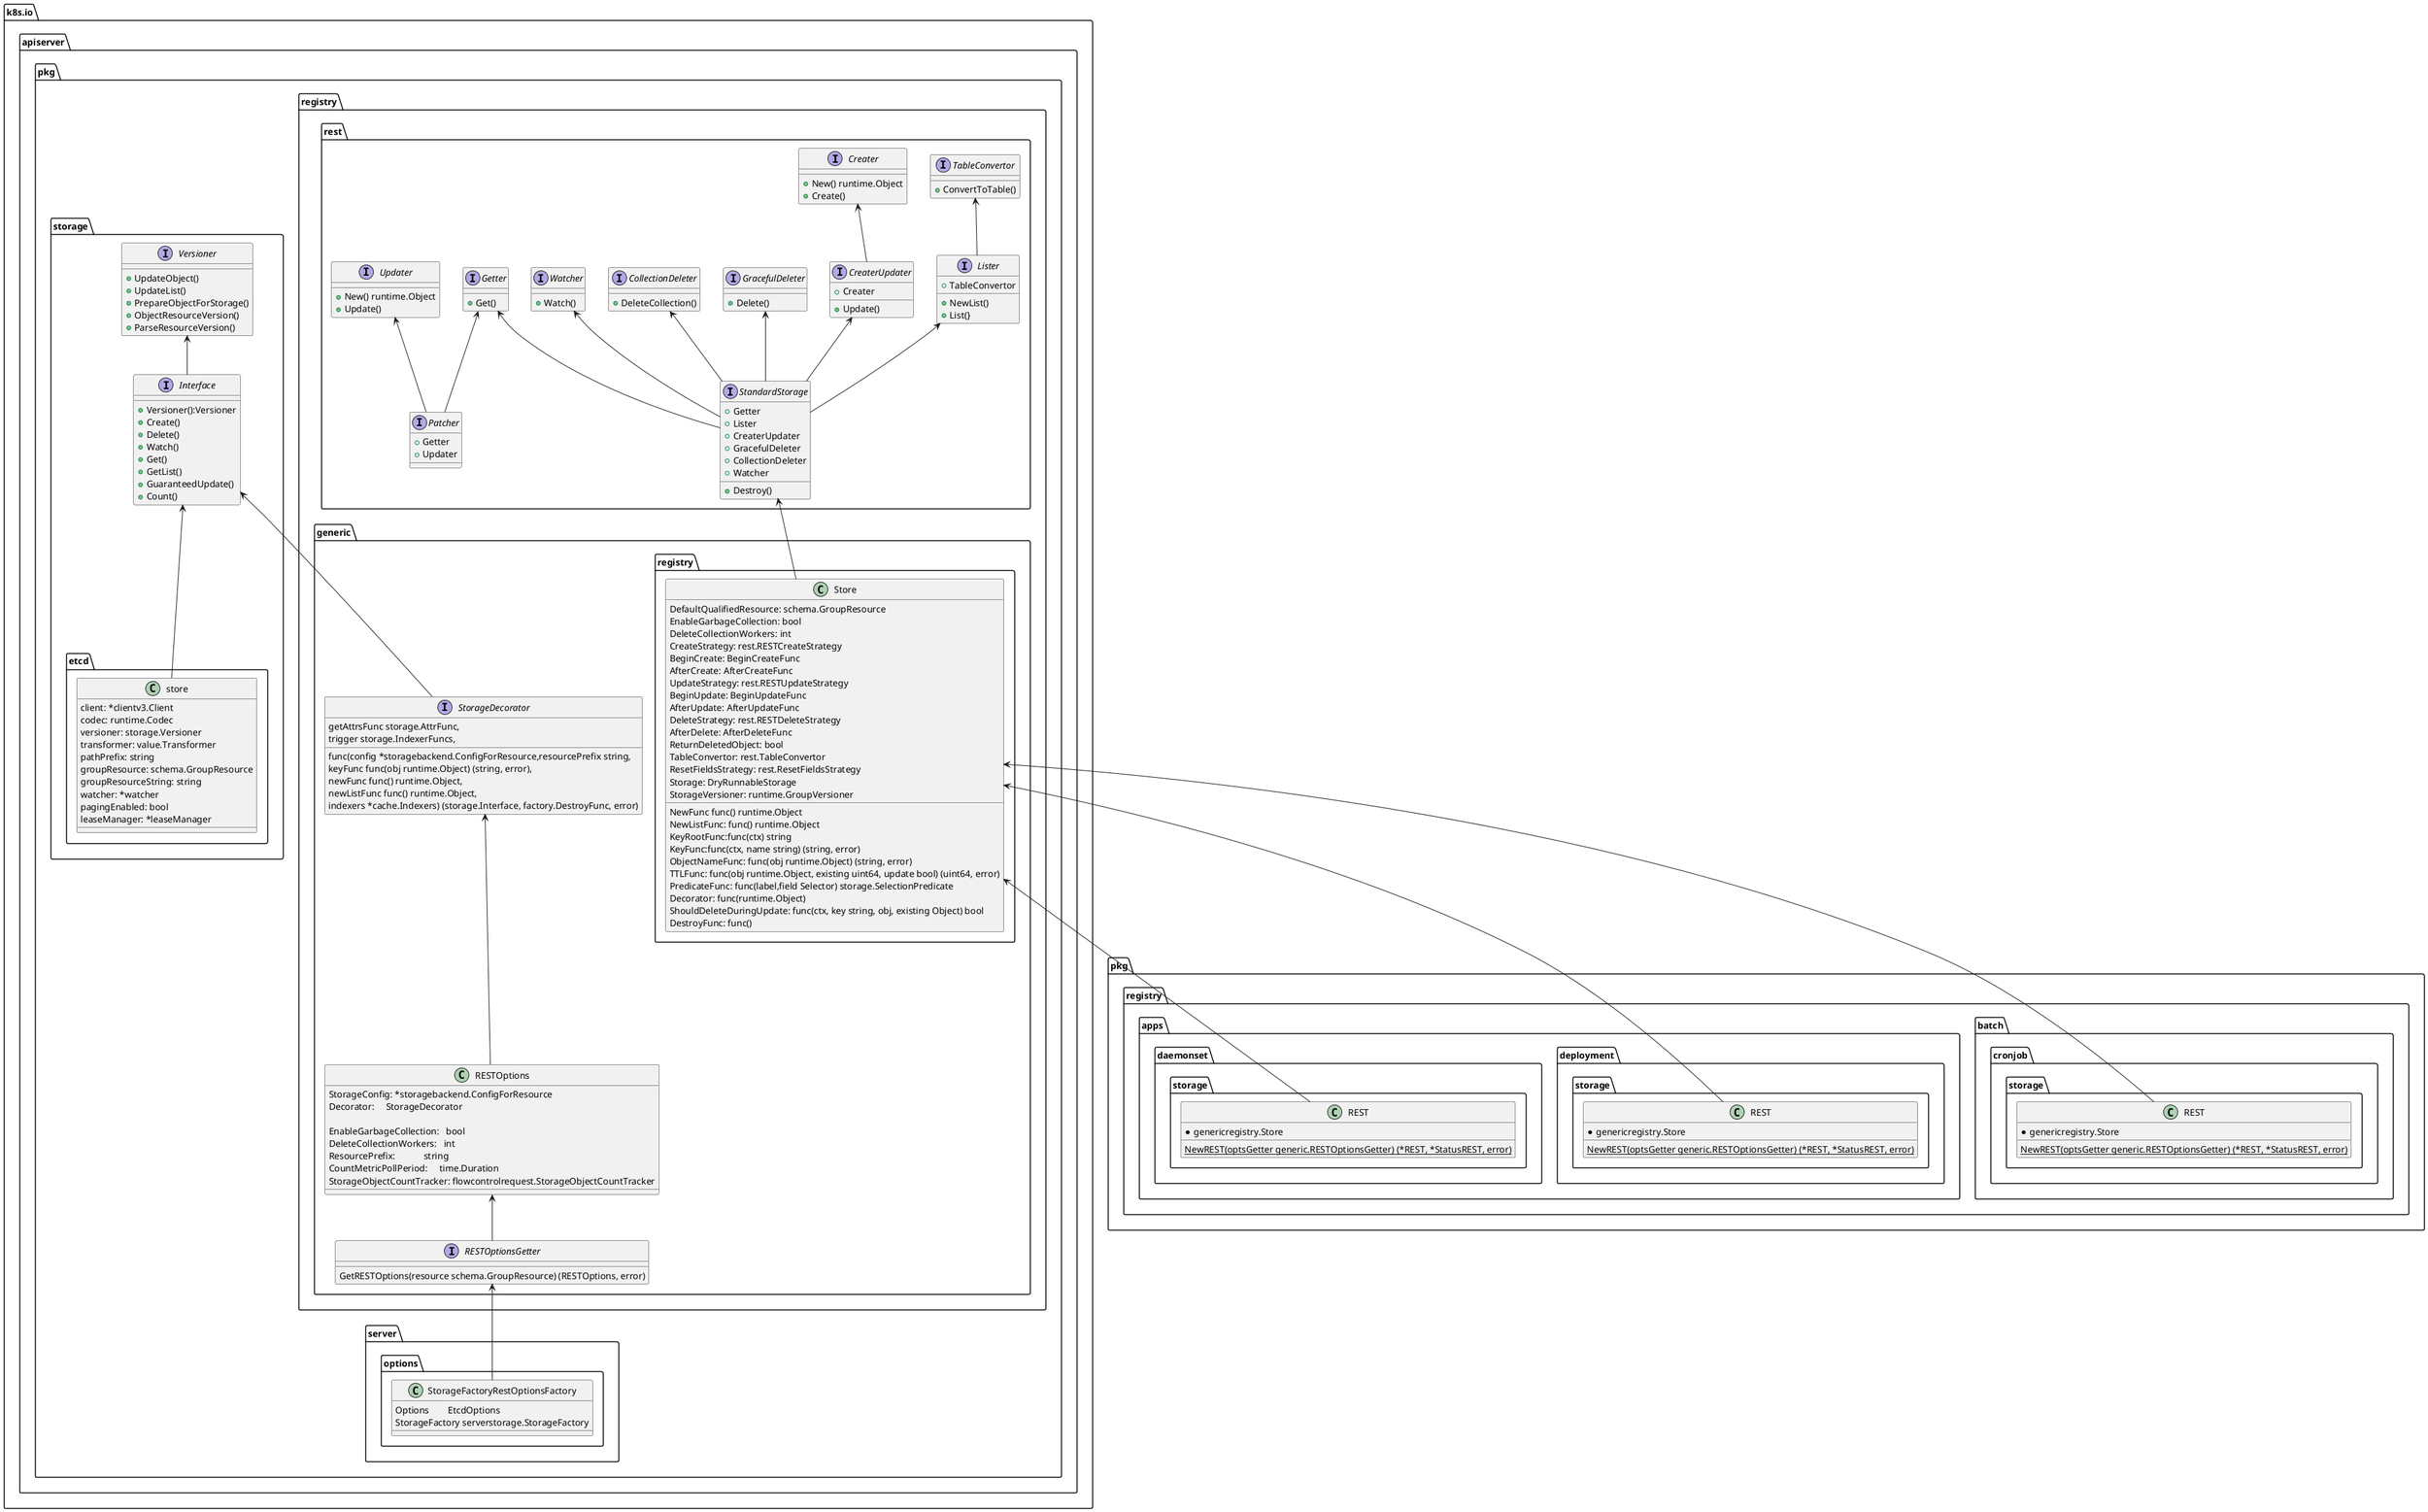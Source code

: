 @startuml
set namespaceSeparator ::

package k8s.io::apiserver::pkg::registry::rest {
interface Getter {
    +Get()
}

interface TableConvertor {
	+ConvertToTable()
}

interface Lister {
    +TableConvertor
    +NewList()
    +List(}
}
TableConvertor <-- Lister

interface Creater {
	+New() runtime.Object
	+Create()
}

interface CreaterUpdater {
	+Creater
	+Update()
}
Creater <-- CreaterUpdater

interface GracefulDeleter {
    +Delete()
}

interface CollectionDeleter {
    +DeleteCollection()
}


interface Updater {
	+New() runtime.Object
	+Update()
}

interface Patcher {
    +Getter
    +Updater
}
Updater <-- Patcher
Getter <-- Patcher

interface Watcher {
    +Watch()
}

interface StandardStorage{
	+Getter
	+Lister
	+CreaterUpdater
	+GracefulDeleter
	+CollectionDeleter
	+Watcher
	+Destroy()
}
Getter <-- StandardStorage
Lister <-- StandardStorage
CreaterUpdater <-- StandardStorage
GracefulDeleter <-- StandardStorage
CollectionDeleter <-- StandardStorage
Watcher <-- StandardStorage
}

package k8s.io::apiserver::pkg::storage {
interface Versioner {
    +UpdateObject()
    +UpdateList()
    +PrepareObjectForStorage()
    +ObjectResourceVersion()
    +ParseResourceVersion()
}

interface Interface {
    +Versioner():Versioner
    +Create()
    +Delete()
    +Watch()
    +Get()
    +GetList()
    +GuaranteedUpdate()
    +Count()
}
Versioner <-- Interface

class etcd::store {
	client: *clientv3.Client
	codec: runtime.Codec
	versioner: storage.Versioner
	transformer: value.Transformer
	pathPrefix: string
	groupResource: schema.GroupResource
	groupResourceString: string
	watcher: *watcher
	pagingEnabled: bool
	leaseManager: *leaseManager
}

Interface <-- store
}

package k8s.io::apiserver::pkg::registry::generic::registry {
class Store {
NewFunc func() runtime.Object
	NewListFunc: func() runtime.Object
	DefaultQualifiedResource: schema.GroupResource
	KeyRootFunc:func(ctx) string
	KeyFunc:func(ctx, name string) (string, error)
	ObjectNameFunc: func(obj runtime.Object) (string, error)
	TTLFunc: func(obj runtime.Object, existing uint64, update bool) (uint64, error)
	PredicateFunc: func(label,field Selector) storage.SelectionPredicate
	EnableGarbageCollection: bool
	DeleteCollectionWorkers: int
	Decorator: func(runtime.Object)
	CreateStrategy: rest.RESTCreateStrategy
	BeginCreate: BeginCreateFunc
	AfterCreate: AfterCreateFunc
	UpdateStrategy: rest.RESTUpdateStrategy
	BeginUpdate: BeginUpdateFunc
	AfterUpdate: AfterUpdateFunc
	DeleteStrategy: rest.RESTDeleteStrategy
	AfterDelete: AfterDeleteFunc
	ReturnDeletedObject: bool
	ShouldDeleteDuringUpdate: func(ctx, key string, obj, existing Object) bool
	TableConvertor: rest.TableConvertor
	ResetFieldsStrategy: rest.ResetFieldsStrategy
	Storage: DryRunnableStorage
	StorageVersioner: runtime.GroupVersioner
	DestroyFunc: func()
}
StandardStorage <-- Store
}

package k8s.io::apiserver::pkg::registry::generic{
interface StorageDecorator {
    func(config *storagebackend.ConfigForResource,resourcePrefix string,
	keyFunc func(obj runtime.Object) (string, error),
	newFunc func() runtime.Object,
	newListFunc func() runtime.Object,
	getAttrsFunc storage.AttrFunc,
	trigger storage.IndexerFuncs,
	indexers *cache.Indexers) (storage.Interface, factory.DestroyFunc, error)
}
Interface <-- StorageDecorator

class RESTOptions {
	StorageConfig: *storagebackend.ConfigForResource
	Decorator:     StorageDecorator

	EnableGarbageCollection:   bool
	DeleteCollectionWorkers:   int
	ResourcePrefix:            string
	CountMetricPollPeriod:     time.Duration
	StorageObjectCountTracker: flowcontrolrequest.StorageObjectCountTracker
}
StorageDecorator <-- RESTOptions

interface RESTOptionsGetter {
	GetRESTOptions(resource schema.GroupResource) (RESTOptions, error)
}
RESTOptions <-- RESTOptionsGetter
}

package k8s.io::apiserver::pkg::server::options {
class StorageFactoryRestOptionsFactory {
	Options        EtcdOptions
	StorageFactory serverstorage.StorageFactory
}
RESTOptionsGetter <-- StorageFactoryRestOptionsFactory
}


package pkg::registry::batch::cronjob::storage {
class REST {
	*genericregistry.Store
	{static} NewREST(optsGetter generic.RESTOptionsGetter) (*REST, *StatusREST, error)
}
Store <-- REST
'RESTOptionsGetter <-- REST
}

package pkg::registry::apps::deployment::storage {
class REST {
	*genericregistry.Store
	{static} NewREST(optsGetter generic.RESTOptionsGetter) (*REST, *StatusREST, error)
}
Store <-- REST
'RESTOptionsGetter <-- REST
}

package pkg::registry::apps::daemonset::storage {
class REST {
	*genericregistry.Store
	{static} NewREST(optsGetter generic.RESTOptionsGetter) (*REST, *StatusREST, error)
}
Store <-- REST
'RESTOptionsGetter <-- REST
}
@enduml
